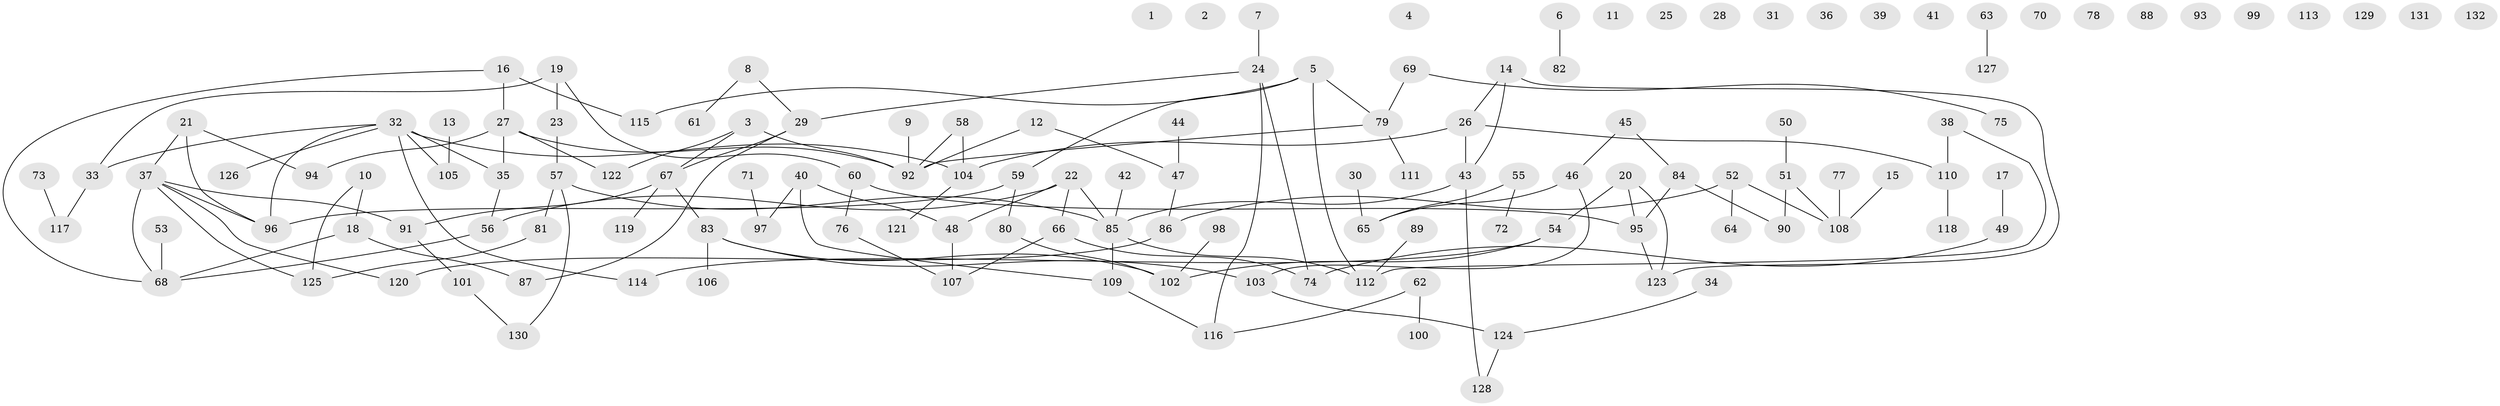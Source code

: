 // coarse degree distribution, {3: 0.26666666666666666, 2: 0.13333333333333333, 4: 0.2, 5: 0.13333333333333333, 1: 0.2, 7: 0.022222222222222223, 6: 0.044444444444444446}
// Generated by graph-tools (version 1.1) at 2025/35/03/04/25 23:35:56]
// undirected, 132 vertices, 142 edges
graph export_dot {
  node [color=gray90,style=filled];
  1;
  2;
  3;
  4;
  5;
  6;
  7;
  8;
  9;
  10;
  11;
  12;
  13;
  14;
  15;
  16;
  17;
  18;
  19;
  20;
  21;
  22;
  23;
  24;
  25;
  26;
  27;
  28;
  29;
  30;
  31;
  32;
  33;
  34;
  35;
  36;
  37;
  38;
  39;
  40;
  41;
  42;
  43;
  44;
  45;
  46;
  47;
  48;
  49;
  50;
  51;
  52;
  53;
  54;
  55;
  56;
  57;
  58;
  59;
  60;
  61;
  62;
  63;
  64;
  65;
  66;
  67;
  68;
  69;
  70;
  71;
  72;
  73;
  74;
  75;
  76;
  77;
  78;
  79;
  80;
  81;
  82;
  83;
  84;
  85;
  86;
  87;
  88;
  89;
  90;
  91;
  92;
  93;
  94;
  95;
  96;
  97;
  98;
  99;
  100;
  101;
  102;
  103;
  104;
  105;
  106;
  107;
  108;
  109;
  110;
  111;
  112;
  113;
  114;
  115;
  116;
  117;
  118;
  119;
  120;
  121;
  122;
  123;
  124;
  125;
  126;
  127;
  128;
  129;
  130;
  131;
  132;
  3 -- 67;
  3 -- 92;
  3 -- 122;
  5 -- 59;
  5 -- 79;
  5 -- 112;
  5 -- 115;
  6 -- 82;
  7 -- 24;
  8 -- 29;
  8 -- 61;
  9 -- 92;
  10 -- 18;
  10 -- 125;
  12 -- 47;
  12 -- 92;
  13 -- 105;
  14 -- 26;
  14 -- 43;
  14 -- 123;
  15 -- 108;
  16 -- 27;
  16 -- 68;
  16 -- 115;
  17 -- 49;
  18 -- 68;
  18 -- 87;
  19 -- 23;
  19 -- 33;
  19 -- 60;
  20 -- 54;
  20 -- 95;
  20 -- 123;
  21 -- 37;
  21 -- 94;
  21 -- 96;
  22 -- 48;
  22 -- 56;
  22 -- 66;
  22 -- 85;
  23 -- 57;
  24 -- 29;
  24 -- 74;
  24 -- 116;
  26 -- 43;
  26 -- 104;
  26 -- 110;
  27 -- 35;
  27 -- 92;
  27 -- 94;
  27 -- 122;
  29 -- 67;
  29 -- 87;
  30 -- 65;
  32 -- 33;
  32 -- 35;
  32 -- 96;
  32 -- 104;
  32 -- 105;
  32 -- 114;
  32 -- 126;
  33 -- 117;
  34 -- 124;
  35 -- 56;
  37 -- 68;
  37 -- 91;
  37 -- 96;
  37 -- 120;
  37 -- 125;
  38 -- 110;
  38 -- 112;
  40 -- 48;
  40 -- 97;
  40 -- 109;
  42 -- 85;
  43 -- 85;
  43 -- 128;
  44 -- 47;
  45 -- 46;
  45 -- 84;
  46 -- 65;
  46 -- 103;
  47 -- 86;
  48 -- 107;
  49 -- 74;
  50 -- 51;
  51 -- 90;
  51 -- 108;
  52 -- 64;
  52 -- 86;
  52 -- 108;
  53 -- 68;
  54 -- 102;
  54 -- 114;
  55 -- 65;
  55 -- 72;
  56 -- 68;
  57 -- 81;
  57 -- 85;
  57 -- 130;
  58 -- 92;
  58 -- 104;
  59 -- 80;
  59 -- 96;
  60 -- 76;
  60 -- 95;
  62 -- 100;
  62 -- 116;
  63 -- 127;
  66 -- 74;
  66 -- 107;
  67 -- 83;
  67 -- 91;
  67 -- 119;
  69 -- 75;
  69 -- 79;
  71 -- 97;
  73 -- 117;
  76 -- 107;
  77 -- 108;
  79 -- 92;
  79 -- 111;
  80 -- 102;
  81 -- 125;
  83 -- 102;
  83 -- 103;
  83 -- 106;
  84 -- 90;
  84 -- 95;
  85 -- 109;
  85 -- 112;
  86 -- 120;
  89 -- 112;
  91 -- 101;
  95 -- 123;
  98 -- 102;
  101 -- 130;
  103 -- 124;
  104 -- 121;
  109 -- 116;
  110 -- 118;
  124 -- 128;
}
